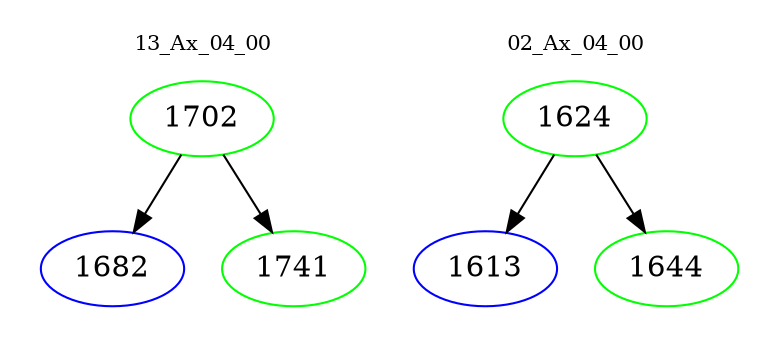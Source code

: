 digraph{
subgraph cluster_0 {
color = white
label = "13_Ax_04_00";
fontsize=10;
T0_1702 [label="1702", color="green"]
T0_1702 -> T0_1682 [color="black"]
T0_1682 [label="1682", color="blue"]
T0_1702 -> T0_1741 [color="black"]
T0_1741 [label="1741", color="green"]
}
subgraph cluster_1 {
color = white
label = "02_Ax_04_00";
fontsize=10;
T1_1624 [label="1624", color="green"]
T1_1624 -> T1_1613 [color="black"]
T1_1613 [label="1613", color="blue"]
T1_1624 -> T1_1644 [color="black"]
T1_1644 [label="1644", color="green"]
}
}
